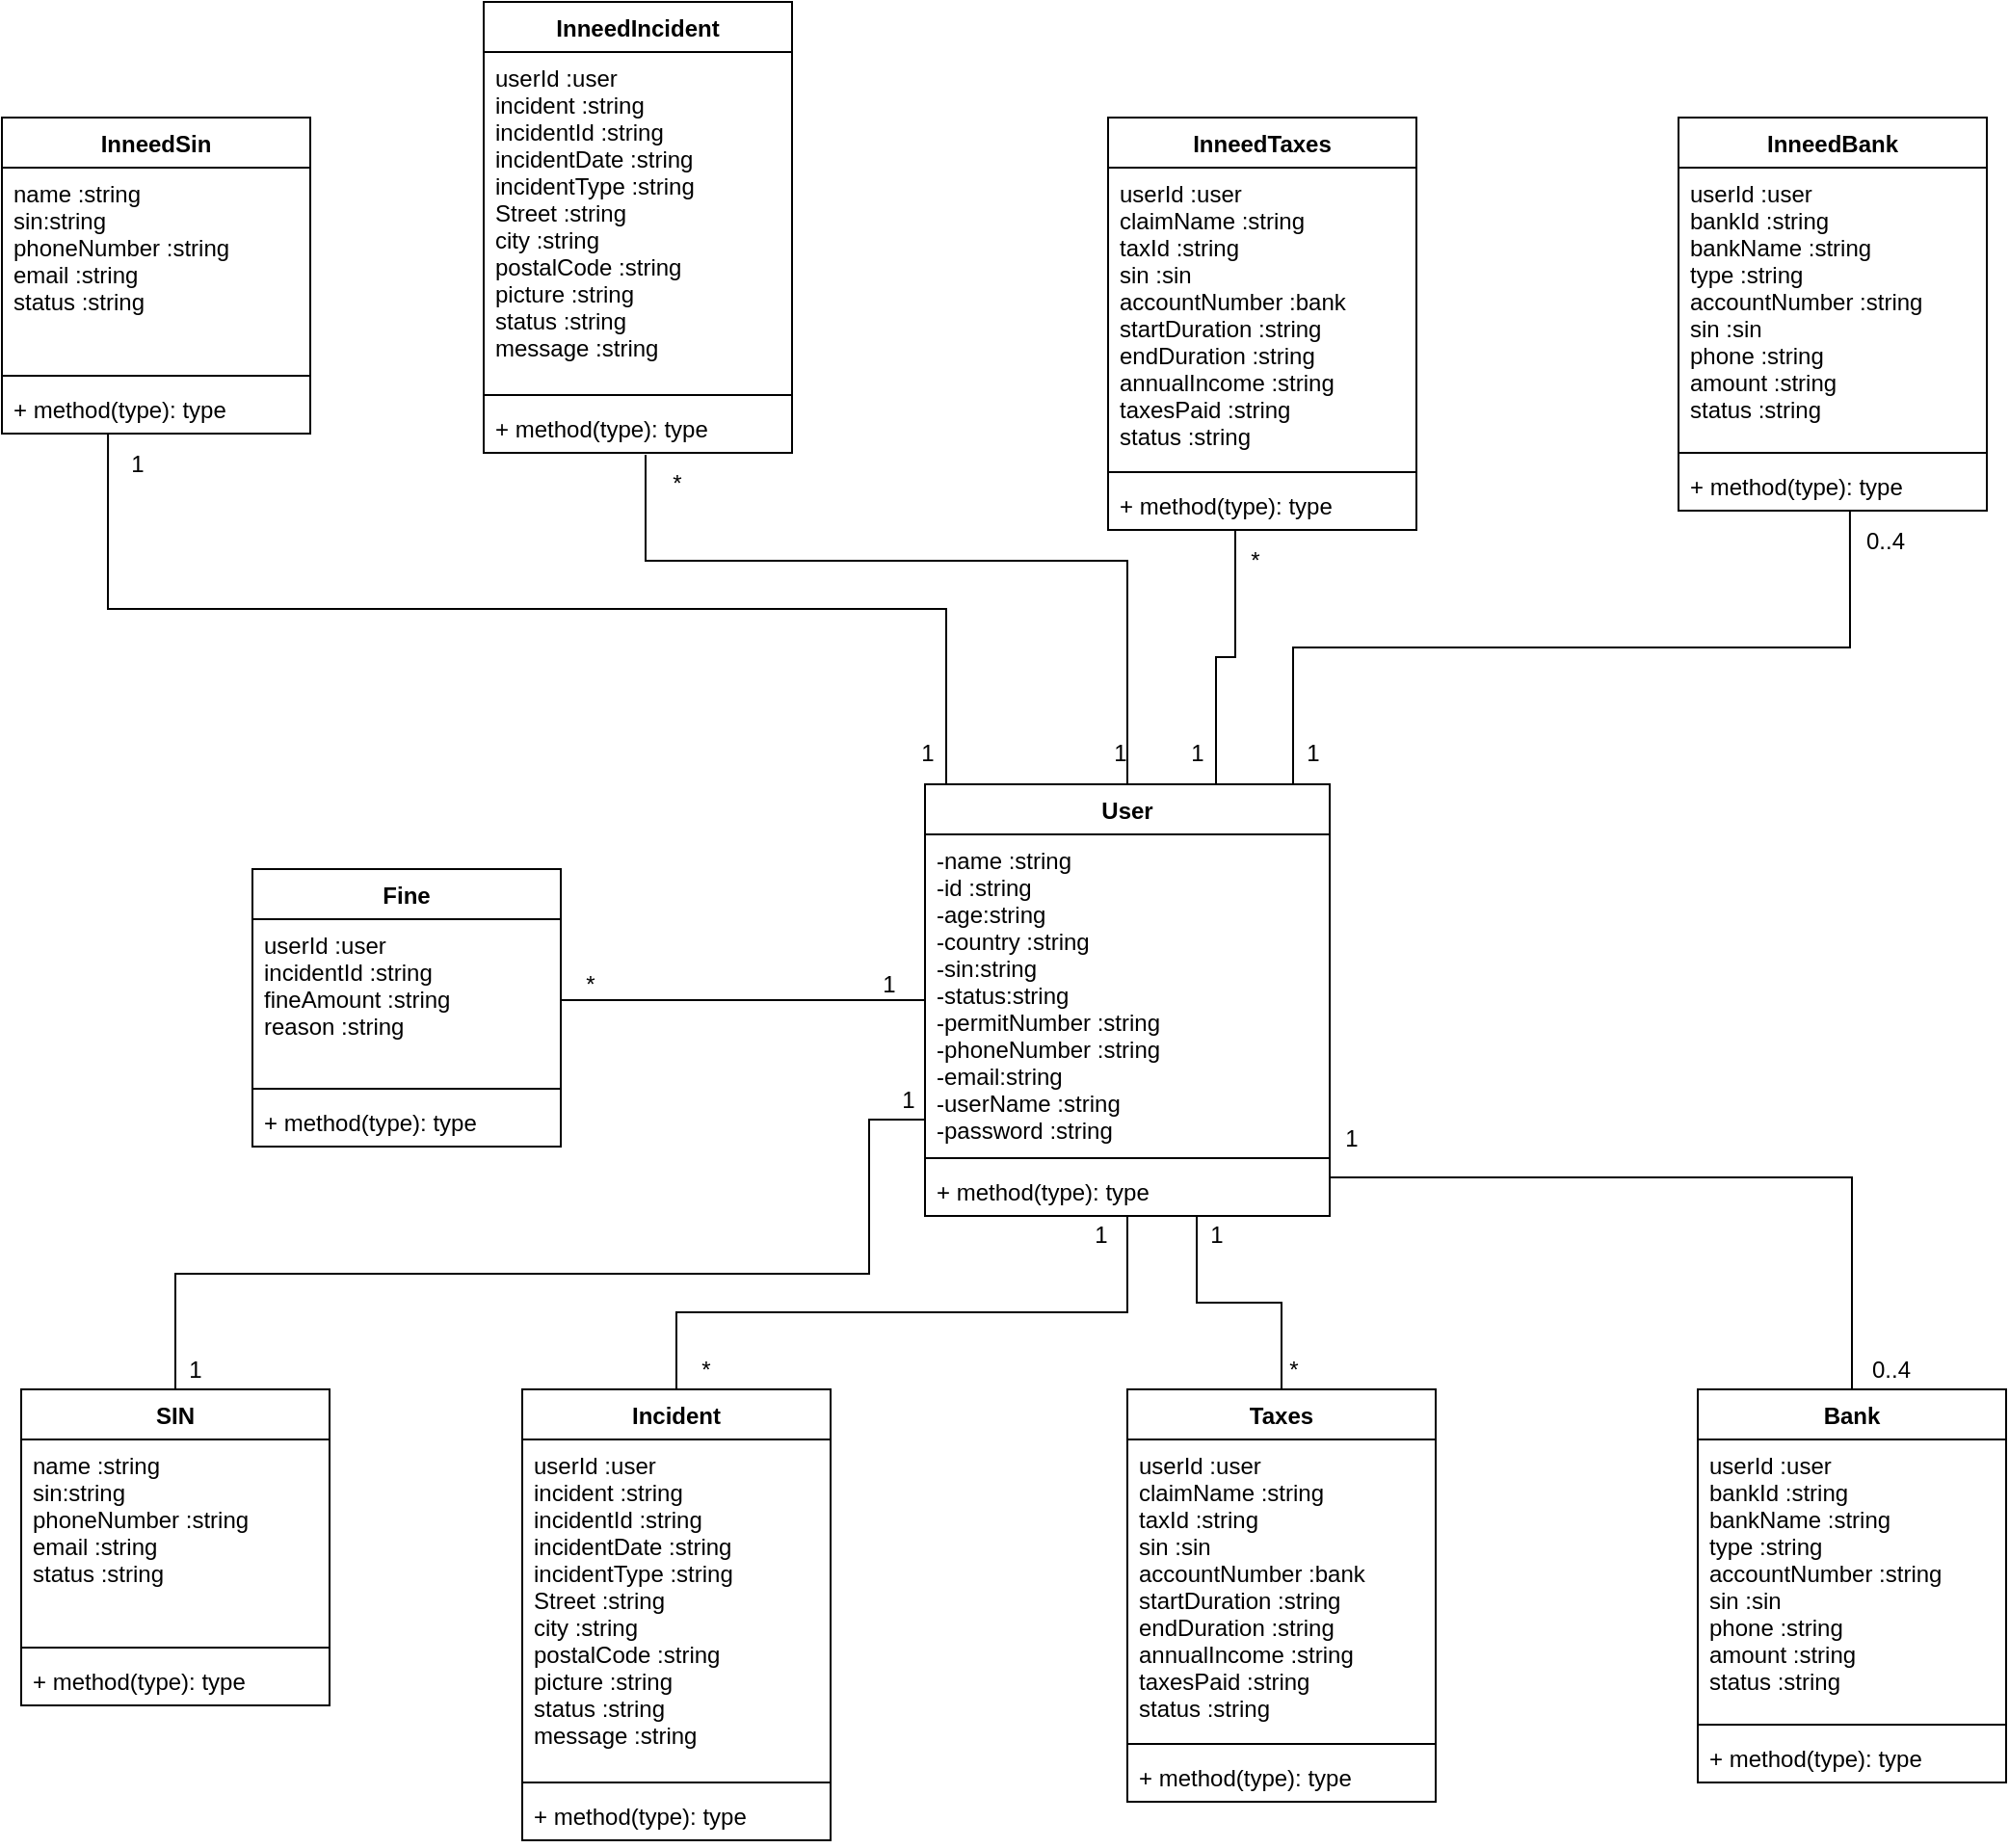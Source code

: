 <mxfile version="20.6.2" type="device"><diagram id="7TPfYMqjOXTpqe688zoS" name="Page-1"><mxGraphModel dx="2249" dy="1866" grid="1" gridSize="10" guides="1" tooltips="1" connect="1" arrows="1" fold="1" page="1" pageScale="1" pageWidth="827" pageHeight="1169" math="0" shadow="0"><root><mxCell id="0"/><mxCell id="1" parent="0"/><mxCell id="8_aXWO5pRfwDnUFMk8iM-3" style="edgeStyle=orthogonalEdgeStyle;rounded=0;orthogonalLoop=1;jettySize=auto;html=1;entryX=1;entryY=0.5;entryDx=0;entryDy=0;endArrow=none;endFill=0;" edge="1" parent="1" source="t15MhjpTgTjXFIqs2MB7-1" target="t15MhjpTgTjXFIqs2MB7-82"><mxGeometry relative="1" as="geometry"/></mxCell><mxCell id="8_aXWO5pRfwDnUFMk8iM-27" style="edgeStyle=orthogonalEdgeStyle;rounded=0;orthogonalLoop=1;jettySize=auto;html=1;entryX=0.5;entryY=0;entryDx=0;entryDy=0;endArrow=none;endFill=0;" edge="1" parent="1" source="t15MhjpTgTjXFIqs2MB7-1"><mxGeometry relative="1" as="geometry"><mxPoint x="180" y="60" as="targetPoint"/><Array as="points"><mxPoint x="414" y="20"/><mxPoint x="180" y="20"/></Array></mxGeometry></mxCell><mxCell id="8_aXWO5pRfwDnUFMk8iM-30" style="edgeStyle=orthogonalEdgeStyle;rounded=0;orthogonalLoop=1;jettySize=auto;html=1;entryX=0.5;entryY=0;entryDx=0;entryDy=0;endArrow=none;endFill=0;" edge="1" parent="1" source="t15MhjpTgTjXFIqs2MB7-1"><mxGeometry relative="1" as="geometry"><mxPoint x="494" y="60" as="targetPoint"/><Array as="points"><mxPoint x="450" y="15"/><mxPoint x="494" y="15"/></Array></mxGeometry></mxCell><mxCell id="8_aXWO5pRfwDnUFMk8iM-33" style="edgeStyle=orthogonalEdgeStyle;rounded=0;orthogonalLoop=1;jettySize=auto;html=1;entryX=0.5;entryY=0;entryDx=0;entryDy=0;endArrow=none;endFill=0;" edge="1" parent="1" source="t15MhjpTgTjXFIqs2MB7-1"><mxGeometry relative="1" as="geometry"><mxPoint x="790" y="60" as="targetPoint"/><Array as="points"><mxPoint x="790" y="-50"/></Array></mxGeometry></mxCell><mxCell id="8_aXWO5pRfwDnUFMk8iM-70" style="edgeStyle=orthogonalEdgeStyle;rounded=0;orthogonalLoop=1;jettySize=auto;html=1;entryX=0.344;entryY=1;entryDx=0;entryDy=0;entryPerimeter=0;endArrow=none;endFill=0;" edge="1" parent="1" source="t15MhjpTgTjXFIqs2MB7-1" target="8_aXWO5pRfwDnUFMk8iM-57"><mxGeometry relative="1" as="geometry"><Array as="points"><mxPoint x="320" y="-345"/><mxPoint x="-115" y="-345"/></Array></mxGeometry></mxCell><mxCell id="8_aXWO5pRfwDnUFMk8iM-71" style="edgeStyle=orthogonalEdgeStyle;rounded=0;orthogonalLoop=1;jettySize=auto;html=1;entryX=0.525;entryY=1.038;entryDx=0;entryDy=0;entryPerimeter=0;endArrow=none;endFill=0;" edge="1" parent="1" source="t15MhjpTgTjXFIqs2MB7-1" target="8_aXWO5pRfwDnUFMk8iM-61"><mxGeometry relative="1" as="geometry"><Array as="points"><mxPoint x="414" y="-370"/><mxPoint x="164" y="-370"/></Array></mxGeometry></mxCell><mxCell id="8_aXWO5pRfwDnUFMk8iM-72" style="edgeStyle=orthogonalEdgeStyle;rounded=0;orthogonalLoop=1;jettySize=auto;html=1;entryX=0.531;entryY=1;entryDx=0;entryDy=0;entryPerimeter=0;endArrow=none;endFill=0;" edge="1" parent="1" source="t15MhjpTgTjXFIqs2MB7-1" target="8_aXWO5pRfwDnUFMk8iM-65"><mxGeometry relative="1" as="geometry"><Array as="points"><mxPoint x="460" y="-320"/><mxPoint x="470" y="-320"/><mxPoint x="470" y="-386"/></Array></mxGeometry></mxCell><mxCell id="8_aXWO5pRfwDnUFMk8iM-73" style="edgeStyle=orthogonalEdgeStyle;rounded=0;orthogonalLoop=1;jettySize=auto;html=1;entryX=0.556;entryY=1;entryDx=0;entryDy=0;entryPerimeter=0;endArrow=none;endFill=0;" edge="1" parent="1" source="t15MhjpTgTjXFIqs2MB7-1" target="8_aXWO5pRfwDnUFMk8iM-69"><mxGeometry relative="1" as="geometry"><Array as="points"><mxPoint x="500" y="-325"/><mxPoint x="789" y="-325"/></Array></mxGeometry></mxCell><mxCell id="t15MhjpTgTjXFIqs2MB7-1" value="User" style="swimlane;fontStyle=1;align=center;verticalAlign=top;childLayout=stackLayout;horizontal=1;startSize=26;horizontalStack=0;resizeParent=1;resizeParentMax=0;resizeLast=0;collapsible=1;marginBottom=0;" parent="1" vertex="1"><mxGeometry x="309" y="-254" width="210" height="224" as="geometry"/></mxCell><mxCell id="t15MhjpTgTjXFIqs2MB7-2" value="-name :string &#10;-id :string &#10;-age:string &#10;-country :string &#10;-sin:string &#10;-status:string &#10;-permitNumber :string &#10;-phoneNumber :string &#10;-email:string &#10;-userName :string &#10;-password :string " style="text;strokeColor=none;fillColor=none;align=left;verticalAlign=top;spacingLeft=4;spacingRight=4;overflow=hidden;rotatable=0;points=[[0,0.5],[1,0.5]];portConstraint=eastwest;" parent="t15MhjpTgTjXFIqs2MB7-1" vertex="1"><mxGeometry y="26" width="210" height="164" as="geometry"/></mxCell><mxCell id="t15MhjpTgTjXFIqs2MB7-3" value="" style="line;strokeWidth=1;fillColor=none;align=left;verticalAlign=middle;spacingTop=-1;spacingLeft=3;spacingRight=3;rotatable=0;labelPosition=right;points=[];portConstraint=eastwest;strokeColor=inherit;" parent="t15MhjpTgTjXFIqs2MB7-1" vertex="1"><mxGeometry y="190" width="210" height="8" as="geometry"/></mxCell><mxCell id="t15MhjpTgTjXFIqs2MB7-4" value="+ method(type): type" style="text;strokeColor=none;fillColor=none;align=left;verticalAlign=top;spacingLeft=4;spacingRight=4;overflow=hidden;rotatable=0;points=[[0,0.5],[1,0.5]];portConstraint=eastwest;" parent="t15MhjpTgTjXFIqs2MB7-1" vertex="1"><mxGeometry y="198" width="210" height="26" as="geometry"/></mxCell><mxCell id="t15MhjpTgTjXFIqs2MB7-81" value="Fine" style="swimlane;fontStyle=1;align=center;verticalAlign=top;childLayout=stackLayout;horizontal=1;startSize=26;horizontalStack=0;resizeParent=1;resizeParentMax=0;resizeLast=0;collapsible=1;marginBottom=0;" parent="1" vertex="1"><mxGeometry x="-40" y="-210" width="160" height="144" as="geometry"/></mxCell><mxCell id="t15MhjpTgTjXFIqs2MB7-82" value="userId :user&#10;incidentId :string &#10;fineAmount :string &#10;reason :string" style="text;strokeColor=none;fillColor=none;align=left;verticalAlign=top;spacingLeft=4;spacingRight=4;overflow=hidden;rotatable=0;points=[[0,0.5],[1,0.5]];portConstraint=eastwest;" parent="t15MhjpTgTjXFIqs2MB7-81" vertex="1"><mxGeometry y="26" width="160" height="84" as="geometry"/></mxCell><mxCell id="t15MhjpTgTjXFIqs2MB7-83" value="" style="line;strokeWidth=1;fillColor=none;align=left;verticalAlign=middle;spacingTop=-1;spacingLeft=3;spacingRight=3;rotatable=0;labelPosition=right;points=[];portConstraint=eastwest;strokeColor=inherit;" parent="t15MhjpTgTjXFIqs2MB7-81" vertex="1"><mxGeometry y="110" width="160" height="8" as="geometry"/></mxCell><mxCell id="t15MhjpTgTjXFIqs2MB7-84" value="+ method(type): type" style="text;strokeColor=none;fillColor=none;align=left;verticalAlign=top;spacingLeft=4;spacingRight=4;overflow=hidden;rotatable=0;points=[[0,0.5],[1,0.5]];portConstraint=eastwest;" parent="t15MhjpTgTjXFIqs2MB7-81" vertex="1"><mxGeometry y="118" width="160" height="26" as="geometry"/></mxCell><mxCell id="8_aXWO5pRfwDnUFMk8iM-9" value="*" style="text;html=1;align=center;verticalAlign=middle;resizable=0;points=[];autosize=1;strokeColor=none;fillColor=none;" vertex="1" parent="1"><mxGeometry x="120" y="-165" width="30" height="30" as="geometry"/></mxCell><mxCell id="8_aXWO5pRfwDnUFMk8iM-10" value="1" style="text;html=1;align=center;verticalAlign=middle;resizable=0;points=[];autosize=1;strokeColor=none;fillColor=none;" vertex="1" parent="1"><mxGeometry x="275" y="-165" width="30" height="30" as="geometry"/></mxCell><mxCell id="8_aXWO5pRfwDnUFMk8iM-21" style="edgeStyle=orthogonalEdgeStyle;rounded=0;orthogonalLoop=1;jettySize=auto;html=1;entryX=0.5;entryY=0;entryDx=0;entryDy=0;endArrow=none;endFill=0;" edge="1" parent="1" source="t15MhjpTgTjXFIqs2MB7-2"><mxGeometry relative="1" as="geometry"><mxPoint x="-80" y="60" as="targetPoint"/><Array as="points"><mxPoint x="280" y="-80"/><mxPoint x="280"/><mxPoint x="-80"/></Array></mxGeometry></mxCell><mxCell id="8_aXWO5pRfwDnUFMk8iM-22" value="1" style="text;html=1;align=center;verticalAlign=middle;resizable=0;points=[];autosize=1;strokeColor=none;fillColor=none;" vertex="1" parent="1"><mxGeometry x="285" y="-105" width="30" height="30" as="geometry"/></mxCell><mxCell id="8_aXWO5pRfwDnUFMk8iM-23" value="1" style="text;html=1;align=center;verticalAlign=middle;resizable=0;points=[];autosize=1;strokeColor=none;fillColor=none;" vertex="1" parent="1"><mxGeometry x="-85" y="35" width="30" height="30" as="geometry"/></mxCell><mxCell id="8_aXWO5pRfwDnUFMk8iM-28" value="1" style="text;html=1;align=center;verticalAlign=middle;resizable=0;points=[];autosize=1;strokeColor=none;fillColor=none;" vertex="1" parent="1"><mxGeometry x="385" y="-35" width="30" height="30" as="geometry"/></mxCell><mxCell id="8_aXWO5pRfwDnUFMk8iM-29" value="*" style="text;html=1;align=center;verticalAlign=middle;resizable=0;points=[];autosize=1;strokeColor=none;fillColor=none;" vertex="1" parent="1"><mxGeometry x="180" y="35" width="30" height="30" as="geometry"/></mxCell><mxCell id="8_aXWO5pRfwDnUFMk8iM-31" value="1" style="text;html=1;align=center;verticalAlign=middle;resizable=0;points=[];autosize=1;strokeColor=none;fillColor=none;" vertex="1" parent="1"><mxGeometry x="445" y="-35" width="30" height="30" as="geometry"/></mxCell><mxCell id="8_aXWO5pRfwDnUFMk8iM-32" value="*" style="text;html=1;align=center;verticalAlign=middle;resizable=0;points=[];autosize=1;strokeColor=none;fillColor=none;" vertex="1" parent="1"><mxGeometry x="485" y="35" width="30" height="30" as="geometry"/></mxCell><mxCell id="8_aXWO5pRfwDnUFMk8iM-34" value="1" style="text;html=1;align=center;verticalAlign=middle;resizable=0;points=[];autosize=1;strokeColor=none;fillColor=none;" vertex="1" parent="1"><mxGeometry x="515" y="-85" width="30" height="30" as="geometry"/></mxCell><mxCell id="8_aXWO5pRfwDnUFMk8iM-35" value="0..4" style="text;html=1;align=center;verticalAlign=middle;resizable=0;points=[];autosize=1;strokeColor=none;fillColor=none;" vertex="1" parent="1"><mxGeometry x="790" y="35" width="40" height="30" as="geometry"/></mxCell><mxCell id="8_aXWO5pRfwDnUFMk8iM-38" value="SIN" style="swimlane;fontStyle=1;align=center;verticalAlign=top;childLayout=stackLayout;horizontal=1;startSize=26;horizontalStack=0;resizeParent=1;resizeParentMax=0;resizeLast=0;collapsible=1;marginBottom=0;" vertex="1" parent="1"><mxGeometry x="-160" y="60" width="160" height="164" as="geometry"/></mxCell><mxCell id="8_aXWO5pRfwDnUFMk8iM-39" value="name :string &#10;sin:string &#10;phoneNumber :string &#10;email :string &#10;status :string " style="text;strokeColor=none;fillColor=none;align=left;verticalAlign=top;spacingLeft=4;spacingRight=4;overflow=hidden;rotatable=0;points=[[0,0.5],[1,0.5]];portConstraint=eastwest;" vertex="1" parent="8_aXWO5pRfwDnUFMk8iM-38"><mxGeometry y="26" width="160" height="104" as="geometry"/></mxCell><mxCell id="8_aXWO5pRfwDnUFMk8iM-40" value="" style="line;strokeWidth=1;fillColor=none;align=left;verticalAlign=middle;spacingTop=-1;spacingLeft=3;spacingRight=3;rotatable=0;labelPosition=right;points=[];portConstraint=eastwest;strokeColor=inherit;" vertex="1" parent="8_aXWO5pRfwDnUFMk8iM-38"><mxGeometry y="130" width="160" height="8" as="geometry"/></mxCell><mxCell id="8_aXWO5pRfwDnUFMk8iM-41" value="+ method(type): type" style="text;strokeColor=none;fillColor=none;align=left;verticalAlign=top;spacingLeft=4;spacingRight=4;overflow=hidden;rotatable=0;points=[[0,0.5],[1,0.5]];portConstraint=eastwest;" vertex="1" parent="8_aXWO5pRfwDnUFMk8iM-38"><mxGeometry y="138" width="160" height="26" as="geometry"/></mxCell><mxCell id="8_aXWO5pRfwDnUFMk8iM-42" value="Incident" style="swimlane;fontStyle=1;align=center;verticalAlign=top;childLayout=stackLayout;horizontal=1;startSize=26;horizontalStack=0;resizeParent=1;resizeParentMax=0;resizeLast=0;collapsible=1;marginBottom=0;" vertex="1" parent="1"><mxGeometry x="100" y="60" width="160" height="234" as="geometry"/></mxCell><mxCell id="8_aXWO5pRfwDnUFMk8iM-43" value="userId :user&#10;incident :string&#10;incidentId :string&#10;incidentDate :string&#10;incidentType :string&#10;Street :string&#10;city :string&#10;postalCode :string&#10;picture :string&#10;status :string&#10;message :string" style="text;strokeColor=none;fillColor=none;align=left;verticalAlign=top;spacingLeft=4;spacingRight=4;overflow=hidden;rotatable=0;points=[[0,0.5],[1,0.5]];portConstraint=eastwest;" vertex="1" parent="8_aXWO5pRfwDnUFMk8iM-42"><mxGeometry y="26" width="160" height="174" as="geometry"/></mxCell><mxCell id="8_aXWO5pRfwDnUFMk8iM-44" value="" style="line;strokeWidth=1;fillColor=none;align=left;verticalAlign=middle;spacingTop=-1;spacingLeft=3;spacingRight=3;rotatable=0;labelPosition=right;points=[];portConstraint=eastwest;strokeColor=inherit;" vertex="1" parent="8_aXWO5pRfwDnUFMk8iM-42"><mxGeometry y="200" width="160" height="8" as="geometry"/></mxCell><mxCell id="8_aXWO5pRfwDnUFMk8iM-45" value="+ method(type): type" style="text;strokeColor=none;fillColor=none;align=left;verticalAlign=top;spacingLeft=4;spacingRight=4;overflow=hidden;rotatable=0;points=[[0,0.5],[1,0.5]];portConstraint=eastwest;" vertex="1" parent="8_aXWO5pRfwDnUFMk8iM-42"><mxGeometry y="208" width="160" height="26" as="geometry"/></mxCell><mxCell id="8_aXWO5pRfwDnUFMk8iM-46" value="Taxes" style="swimlane;fontStyle=1;align=center;verticalAlign=top;childLayout=stackLayout;horizontal=1;startSize=26;horizontalStack=0;resizeParent=1;resizeParentMax=0;resizeLast=0;collapsible=1;marginBottom=0;" vertex="1" parent="1"><mxGeometry x="414" y="60" width="160" height="214" as="geometry"/></mxCell><mxCell id="8_aXWO5pRfwDnUFMk8iM-47" value="userId :user &#10;claimName :string &#10;taxId :string &#10;sin :sin &#10;accountNumber :bank &#10;startDuration :string &#10;endDuration :string &#10;annualIncome :string &#10;taxesPaid :string &#10;status :string" style="text;strokeColor=none;fillColor=none;align=left;verticalAlign=top;spacingLeft=4;spacingRight=4;overflow=hidden;rotatable=0;points=[[0,0.5],[1,0.5]];portConstraint=eastwest;" vertex="1" parent="8_aXWO5pRfwDnUFMk8iM-46"><mxGeometry y="26" width="160" height="154" as="geometry"/></mxCell><mxCell id="8_aXWO5pRfwDnUFMk8iM-48" value="" style="line;strokeWidth=1;fillColor=none;align=left;verticalAlign=middle;spacingTop=-1;spacingLeft=3;spacingRight=3;rotatable=0;labelPosition=right;points=[];portConstraint=eastwest;strokeColor=inherit;" vertex="1" parent="8_aXWO5pRfwDnUFMk8iM-46"><mxGeometry y="180" width="160" height="8" as="geometry"/></mxCell><mxCell id="8_aXWO5pRfwDnUFMk8iM-49" value="+ method(type): type" style="text;strokeColor=none;fillColor=none;align=left;verticalAlign=top;spacingLeft=4;spacingRight=4;overflow=hidden;rotatable=0;points=[[0,0.5],[1,0.5]];portConstraint=eastwest;" vertex="1" parent="8_aXWO5pRfwDnUFMk8iM-46"><mxGeometry y="188" width="160" height="26" as="geometry"/></mxCell><mxCell id="8_aXWO5pRfwDnUFMk8iM-50" value="Bank" style="swimlane;fontStyle=1;align=center;verticalAlign=top;childLayout=stackLayout;horizontal=1;startSize=26;horizontalStack=0;resizeParent=1;resizeParentMax=0;resizeLast=0;collapsible=1;marginBottom=0;" vertex="1" parent="1"><mxGeometry x="710" y="60" width="160" height="204" as="geometry"/></mxCell><mxCell id="8_aXWO5pRfwDnUFMk8iM-51" value="userId :user &#10;bankId :string &#10;bankName :string &#10;type :string &#10;accountNumber :string &#10;sin :sin &#10;phone :string&#10;amount :string&#10;status :string " style="text;strokeColor=none;fillColor=none;align=left;verticalAlign=top;spacingLeft=4;spacingRight=4;overflow=hidden;rotatable=0;points=[[0,0.5],[1,0.5]];portConstraint=eastwest;" vertex="1" parent="8_aXWO5pRfwDnUFMk8iM-50"><mxGeometry y="26" width="160" height="144" as="geometry"/></mxCell><mxCell id="8_aXWO5pRfwDnUFMk8iM-52" value="" style="line;strokeWidth=1;fillColor=none;align=left;verticalAlign=middle;spacingTop=-1;spacingLeft=3;spacingRight=3;rotatable=0;labelPosition=right;points=[];portConstraint=eastwest;strokeColor=inherit;" vertex="1" parent="8_aXWO5pRfwDnUFMk8iM-50"><mxGeometry y="170" width="160" height="8" as="geometry"/></mxCell><mxCell id="8_aXWO5pRfwDnUFMk8iM-53" value="+ method(type): type" style="text;strokeColor=none;fillColor=none;align=left;verticalAlign=top;spacingLeft=4;spacingRight=4;overflow=hidden;rotatable=0;points=[[0,0.5],[1,0.5]];portConstraint=eastwest;" vertex="1" parent="8_aXWO5pRfwDnUFMk8iM-50"><mxGeometry y="178" width="160" height="26" as="geometry"/></mxCell><mxCell id="8_aXWO5pRfwDnUFMk8iM-54" value="InneedSin" style="swimlane;fontStyle=1;align=center;verticalAlign=top;childLayout=stackLayout;horizontal=1;startSize=26;horizontalStack=0;resizeParent=1;resizeParentMax=0;resizeLast=0;collapsible=1;marginBottom=0;" vertex="1" parent="1"><mxGeometry x="-170" y="-600" width="160" height="164" as="geometry"/></mxCell><mxCell id="8_aXWO5pRfwDnUFMk8iM-55" value="name :string &#10;sin:string &#10;phoneNumber :string &#10;email :string &#10;status :string " style="text;strokeColor=none;fillColor=none;align=left;verticalAlign=top;spacingLeft=4;spacingRight=4;overflow=hidden;rotatable=0;points=[[0,0.5],[1,0.5]];portConstraint=eastwest;" vertex="1" parent="8_aXWO5pRfwDnUFMk8iM-54"><mxGeometry y="26" width="160" height="104" as="geometry"/></mxCell><mxCell id="8_aXWO5pRfwDnUFMk8iM-56" value="" style="line;strokeWidth=1;fillColor=none;align=left;verticalAlign=middle;spacingTop=-1;spacingLeft=3;spacingRight=3;rotatable=0;labelPosition=right;points=[];portConstraint=eastwest;strokeColor=inherit;" vertex="1" parent="8_aXWO5pRfwDnUFMk8iM-54"><mxGeometry y="130" width="160" height="8" as="geometry"/></mxCell><mxCell id="8_aXWO5pRfwDnUFMk8iM-57" value="+ method(type): type" style="text;strokeColor=none;fillColor=none;align=left;verticalAlign=top;spacingLeft=4;spacingRight=4;overflow=hidden;rotatable=0;points=[[0,0.5],[1,0.5]];portConstraint=eastwest;" vertex="1" parent="8_aXWO5pRfwDnUFMk8iM-54"><mxGeometry y="138" width="160" height="26" as="geometry"/></mxCell><mxCell id="8_aXWO5pRfwDnUFMk8iM-58" value="InneedIncident" style="swimlane;fontStyle=1;align=center;verticalAlign=top;childLayout=stackLayout;horizontal=1;startSize=26;horizontalStack=0;resizeParent=1;resizeParentMax=0;resizeLast=0;collapsible=1;marginBottom=0;" vertex="1" parent="1"><mxGeometry x="80" y="-660" width="160" height="234" as="geometry"/></mxCell><mxCell id="8_aXWO5pRfwDnUFMk8iM-59" value="userId :user&#10;incident :string&#10;incidentId :string&#10;incidentDate :string&#10;incidentType :string&#10;Street :string&#10;city :string&#10;postalCode :string&#10;picture :string&#10;status :string&#10;message :string" style="text;strokeColor=none;fillColor=none;align=left;verticalAlign=top;spacingLeft=4;spacingRight=4;overflow=hidden;rotatable=0;points=[[0,0.5],[1,0.5]];portConstraint=eastwest;" vertex="1" parent="8_aXWO5pRfwDnUFMk8iM-58"><mxGeometry y="26" width="160" height="174" as="geometry"/></mxCell><mxCell id="8_aXWO5pRfwDnUFMk8iM-60" value="" style="line;strokeWidth=1;fillColor=none;align=left;verticalAlign=middle;spacingTop=-1;spacingLeft=3;spacingRight=3;rotatable=0;labelPosition=right;points=[];portConstraint=eastwest;strokeColor=inherit;" vertex="1" parent="8_aXWO5pRfwDnUFMk8iM-58"><mxGeometry y="200" width="160" height="8" as="geometry"/></mxCell><mxCell id="8_aXWO5pRfwDnUFMk8iM-61" value="+ method(type): type" style="text;strokeColor=none;fillColor=none;align=left;verticalAlign=top;spacingLeft=4;spacingRight=4;overflow=hidden;rotatable=0;points=[[0,0.5],[1,0.5]];portConstraint=eastwest;" vertex="1" parent="8_aXWO5pRfwDnUFMk8iM-58"><mxGeometry y="208" width="160" height="26" as="geometry"/></mxCell><mxCell id="8_aXWO5pRfwDnUFMk8iM-62" value="InneedTaxes" style="swimlane;fontStyle=1;align=center;verticalAlign=top;childLayout=stackLayout;horizontal=1;startSize=26;horizontalStack=0;resizeParent=1;resizeParentMax=0;resizeLast=0;collapsible=1;marginBottom=0;" vertex="1" parent="1"><mxGeometry x="404" y="-600" width="160" height="214" as="geometry"/></mxCell><mxCell id="8_aXWO5pRfwDnUFMk8iM-63" value="userId :user &#10;claimName :string &#10;taxId :string &#10;sin :sin &#10;accountNumber :bank &#10;startDuration :string &#10;endDuration :string &#10;annualIncome :string &#10;taxesPaid :string &#10;status :string" style="text;strokeColor=none;fillColor=none;align=left;verticalAlign=top;spacingLeft=4;spacingRight=4;overflow=hidden;rotatable=0;points=[[0,0.5],[1,0.5]];portConstraint=eastwest;" vertex="1" parent="8_aXWO5pRfwDnUFMk8iM-62"><mxGeometry y="26" width="160" height="154" as="geometry"/></mxCell><mxCell id="8_aXWO5pRfwDnUFMk8iM-64" value="" style="line;strokeWidth=1;fillColor=none;align=left;verticalAlign=middle;spacingTop=-1;spacingLeft=3;spacingRight=3;rotatable=0;labelPosition=right;points=[];portConstraint=eastwest;strokeColor=inherit;" vertex="1" parent="8_aXWO5pRfwDnUFMk8iM-62"><mxGeometry y="180" width="160" height="8" as="geometry"/></mxCell><mxCell id="8_aXWO5pRfwDnUFMk8iM-65" value="+ method(type): type" style="text;strokeColor=none;fillColor=none;align=left;verticalAlign=top;spacingLeft=4;spacingRight=4;overflow=hidden;rotatable=0;points=[[0,0.5],[1,0.5]];portConstraint=eastwest;" vertex="1" parent="8_aXWO5pRfwDnUFMk8iM-62"><mxGeometry y="188" width="160" height="26" as="geometry"/></mxCell><mxCell id="8_aXWO5pRfwDnUFMk8iM-66" value="InneedBank" style="swimlane;fontStyle=1;align=center;verticalAlign=top;childLayout=stackLayout;horizontal=1;startSize=26;horizontalStack=0;resizeParent=1;resizeParentMax=0;resizeLast=0;collapsible=1;marginBottom=0;" vertex="1" parent="1"><mxGeometry x="700" y="-600" width="160" height="204" as="geometry"/></mxCell><mxCell id="8_aXWO5pRfwDnUFMk8iM-67" value="userId :user &#10;bankId :string &#10;bankName :string &#10;type :string &#10;accountNumber :string &#10;sin :sin &#10;phone :string&#10;amount :string&#10;status :string " style="text;strokeColor=none;fillColor=none;align=left;verticalAlign=top;spacingLeft=4;spacingRight=4;overflow=hidden;rotatable=0;points=[[0,0.5],[1,0.5]];portConstraint=eastwest;" vertex="1" parent="8_aXWO5pRfwDnUFMk8iM-66"><mxGeometry y="26" width="160" height="144" as="geometry"/></mxCell><mxCell id="8_aXWO5pRfwDnUFMk8iM-68" value="" style="line;strokeWidth=1;fillColor=none;align=left;verticalAlign=middle;spacingTop=-1;spacingLeft=3;spacingRight=3;rotatable=0;labelPosition=right;points=[];portConstraint=eastwest;strokeColor=inherit;" vertex="1" parent="8_aXWO5pRfwDnUFMk8iM-66"><mxGeometry y="170" width="160" height="8" as="geometry"/></mxCell><mxCell id="8_aXWO5pRfwDnUFMk8iM-69" value="+ method(type): type" style="text;strokeColor=none;fillColor=none;align=left;verticalAlign=top;spacingLeft=4;spacingRight=4;overflow=hidden;rotatable=0;points=[[0,0.5],[1,0.5]];portConstraint=eastwest;" vertex="1" parent="8_aXWO5pRfwDnUFMk8iM-66"><mxGeometry y="178" width="160" height="26" as="geometry"/></mxCell><mxCell id="8_aXWO5pRfwDnUFMk8iM-74" value="1" style="text;html=1;align=center;verticalAlign=middle;resizable=0;points=[];autosize=1;strokeColor=none;fillColor=none;" vertex="1" parent="1"><mxGeometry x="395" y="-285" width="30" height="30" as="geometry"/></mxCell><mxCell id="8_aXWO5pRfwDnUFMk8iM-75" value="1" style="text;html=1;align=center;verticalAlign=middle;resizable=0;points=[];autosize=1;strokeColor=none;fillColor=none;" vertex="1" parent="1"><mxGeometry x="495" y="-285" width="30" height="30" as="geometry"/></mxCell><mxCell id="8_aXWO5pRfwDnUFMk8iM-76" value="1" style="text;html=1;align=center;verticalAlign=middle;resizable=0;points=[];autosize=1;strokeColor=none;fillColor=none;" vertex="1" parent="1"><mxGeometry x="295" y="-285" width="30" height="30" as="geometry"/></mxCell><mxCell id="8_aXWO5pRfwDnUFMk8iM-77" value="1" style="text;html=1;align=center;verticalAlign=middle;resizable=0;points=[];autosize=1;strokeColor=none;fillColor=none;" vertex="1" parent="1"><mxGeometry x="-115" y="-435" width="30" height="30" as="geometry"/></mxCell><mxCell id="8_aXWO5pRfwDnUFMk8iM-78" value="*" style="text;html=1;align=center;verticalAlign=middle;resizable=0;points=[];autosize=1;strokeColor=none;fillColor=none;" vertex="1" parent="1"><mxGeometry x="165" y="-425" width="30" height="30" as="geometry"/></mxCell><mxCell id="8_aXWO5pRfwDnUFMk8iM-79" value="*" style="text;html=1;align=center;verticalAlign=middle;resizable=0;points=[];autosize=1;strokeColor=none;fillColor=none;" vertex="1" parent="1"><mxGeometry x="465" y="-385" width="30" height="30" as="geometry"/></mxCell><mxCell id="8_aXWO5pRfwDnUFMk8iM-82" value="0..4" style="text;html=1;align=center;verticalAlign=middle;resizable=0;points=[];autosize=1;strokeColor=none;fillColor=none;" vertex="1" parent="1"><mxGeometry x="787" y="-395" width="40" height="30" as="geometry"/></mxCell><mxCell id="8_aXWO5pRfwDnUFMk8iM-83" value="1" style="text;html=1;align=center;verticalAlign=middle;resizable=0;points=[];autosize=1;strokeColor=none;fillColor=none;" vertex="1" parent="1"><mxGeometry x="435" y="-285" width="30" height="30" as="geometry"/></mxCell></root></mxGraphModel></diagram></mxfile>